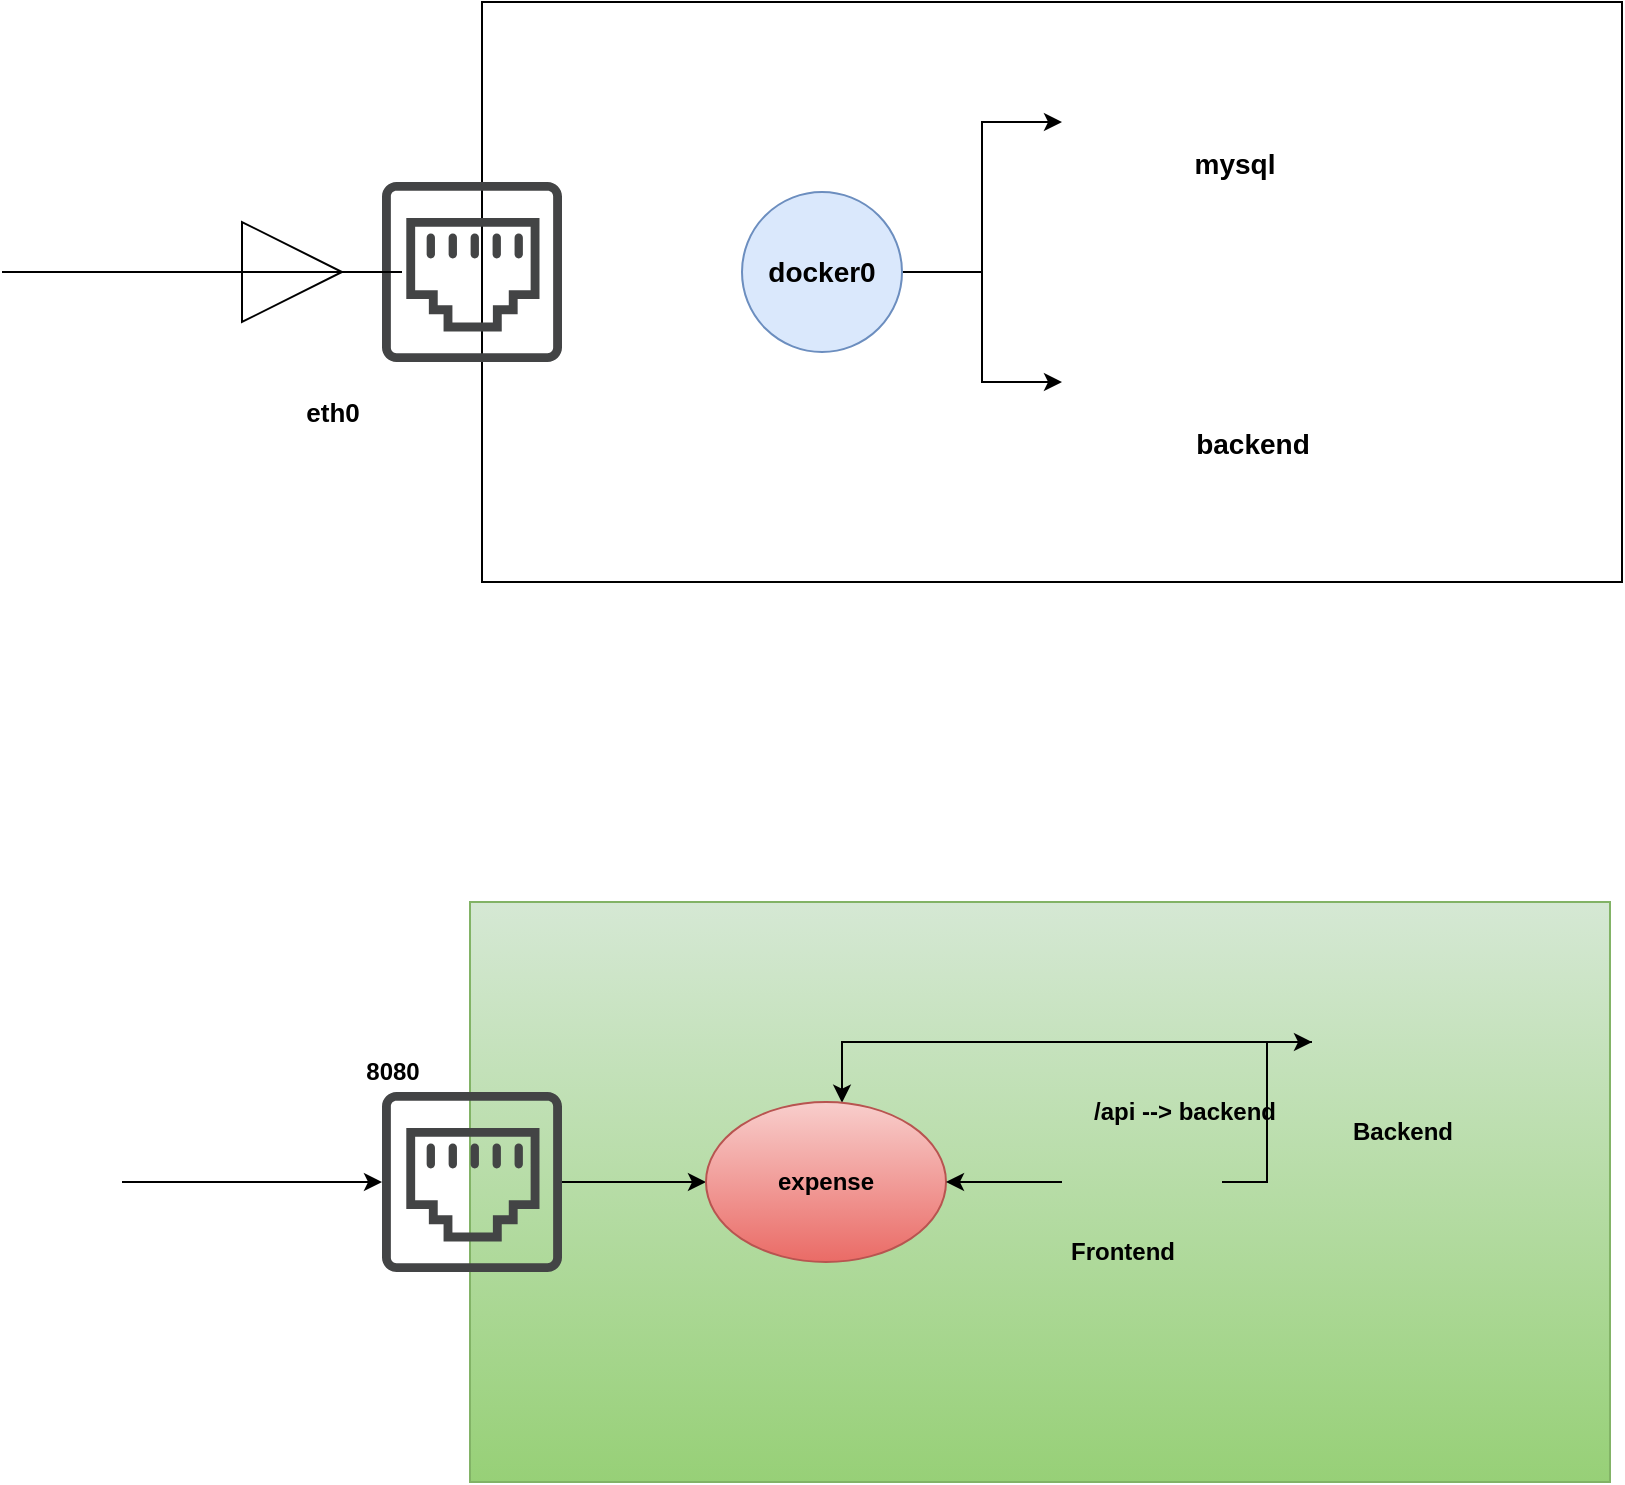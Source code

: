 <mxfile version="24.7.5">
  <diagram name="Page-1" id="2Jfo-YCxpmQzHSEy92yM">
    <mxGraphModel dx="1985" dy="15" grid="0" gridSize="10" guides="1" tooltips="1" connect="1" arrows="1" fold="1" page="1" pageScale="1" pageWidth="850" pageHeight="1100" math="0" shadow="0">
      <root>
        <mxCell id="0" />
        <mxCell id="1" parent="0" />
        <mxCell id="USxUALuXqJRckhN38qnO-1" value="" style="group" vertex="1" connectable="0" parent="1">
          <mxGeometry x="20" y="1282" width="810" height="740" as="geometry" />
        </mxCell>
        <mxCell id="USxUALuXqJRckhN38qnO-2" value="" style="rounded=0;whiteSpace=wrap;html=1;" vertex="1" parent="USxUALuXqJRckhN38qnO-1">
          <mxGeometry x="240" width="570" height="290" as="geometry" />
        </mxCell>
        <mxCell id="USxUALuXqJRckhN38qnO-3" value="" style="sketch=0;pointerEvents=1;shadow=0;dashed=0;html=1;strokeColor=none;fillColor=#434445;aspect=fixed;labelPosition=center;verticalLabelPosition=bottom;verticalAlign=top;align=center;outlineConnect=0;shape=mxgraph.vvd.ethernet_port;" vertex="1" parent="USxUALuXqJRckhN38qnO-1">
          <mxGeometry x="190" y="90" width="90" height="90" as="geometry" />
        </mxCell>
        <mxCell id="USxUALuXqJRckhN38qnO-4" value="" style="pointerEvents=1;verticalLabelPosition=bottom;shadow=0;dashed=0;align=center;html=1;verticalAlign=top;shape=mxgraph.electrical.miscellaneous.cable_termination" vertex="1" parent="USxUALuXqJRckhN38qnO-1">
          <mxGeometry y="110" width="200" height="50" as="geometry" />
        </mxCell>
        <mxCell id="USxUALuXqJRckhN38qnO-5" value="&lt;b&gt;&lt;font style=&quot;font-size: 13px;&quot;&gt;eth0&lt;/font&gt;&lt;/b&gt;" style="text;html=1;align=center;verticalAlign=middle;resizable=0;points=[];autosize=1;strokeColor=none;fillColor=none;" vertex="1" parent="USxUALuXqJRckhN38qnO-1">
          <mxGeometry x="140" y="190" width="50" height="30" as="geometry" />
        </mxCell>
        <mxCell id="USxUALuXqJRckhN38qnO-6" style="edgeStyle=orthogonalEdgeStyle;rounded=0;orthogonalLoop=1;jettySize=auto;html=1;" edge="1" parent="USxUALuXqJRckhN38qnO-1" source="USxUALuXqJRckhN38qnO-8" target="USxUALuXqJRckhN38qnO-9">
          <mxGeometry relative="1" as="geometry" />
        </mxCell>
        <mxCell id="USxUALuXqJRckhN38qnO-7" style="edgeStyle=orthogonalEdgeStyle;rounded=0;orthogonalLoop=1;jettySize=auto;html=1;" edge="1" parent="USxUALuXqJRckhN38qnO-1" source="USxUALuXqJRckhN38qnO-8" target="USxUALuXqJRckhN38qnO-10">
          <mxGeometry relative="1" as="geometry" />
        </mxCell>
        <mxCell id="USxUALuXqJRckhN38qnO-8" value="&lt;b&gt;&lt;font style=&quot;font-size: 14px;&quot;&gt;docker0&lt;/font&gt;&lt;/b&gt;" style="ellipse;whiteSpace=wrap;html=1;aspect=fixed;fillColor=#dae8fc;strokeColor=#6c8ebf;" vertex="1" parent="USxUALuXqJRckhN38qnO-1">
          <mxGeometry x="370" y="95" width="80" height="80" as="geometry" />
        </mxCell>
        <mxCell id="USxUALuXqJRckhN38qnO-9" value="" style="shape=image;html=1;verticalAlign=top;verticalLabelPosition=bottom;labelBackgroundColor=#ffffff;imageAspect=0;aspect=fixed;image=https://cdn1.iconfinder.com/data/icons/unicons-line-vol-3/24/docker-128.png" vertex="1" parent="USxUALuXqJRckhN38qnO-1">
          <mxGeometry x="530" y="10" width="100" height="100" as="geometry" />
        </mxCell>
        <mxCell id="USxUALuXqJRckhN38qnO-10" value="" style="shape=image;html=1;verticalAlign=top;verticalLabelPosition=bottom;labelBackgroundColor=#ffffff;imageAspect=0;aspect=fixed;image=https://cdn1.iconfinder.com/data/icons/unicons-line-vol-3/24/docker-128.png" vertex="1" parent="USxUALuXqJRckhN38qnO-1">
          <mxGeometry x="530" y="140" width="100" height="100" as="geometry" />
        </mxCell>
        <mxCell id="USxUALuXqJRckhN38qnO-11" value="&lt;h2&gt;&lt;b&gt;&lt;font style=&quot;font-size: 14px;&quot;&gt;mysql&lt;/font&gt;&lt;/b&gt;&lt;/h2&gt;" style="text;html=1;align=center;verticalAlign=middle;resizable=0;points=[];autosize=1;strokeColor=none;fillColor=none;" vertex="1" parent="USxUALuXqJRckhN38qnO-1">
          <mxGeometry x="586" y="50" width="60" height="60" as="geometry" />
        </mxCell>
        <mxCell id="USxUALuXqJRckhN38qnO-12" value="&lt;h2&gt;&lt;b&gt;&lt;font style=&quot;font-size: 14px;&quot;&gt;backend&lt;/font&gt;&lt;/b&gt;&lt;/h2&gt;" style="text;html=1;align=center;verticalAlign=middle;resizable=0;points=[];autosize=1;strokeColor=none;fillColor=none;" vertex="1" parent="USxUALuXqJRckhN38qnO-1">
          <mxGeometry x="585" y="190" width="80" height="60" as="geometry" />
        </mxCell>
        <mxCell id="USxUALuXqJRckhN38qnO-13" value="" style="rounded=0;whiteSpace=wrap;html=1;fillColor=#d5e8d4;strokeColor=#82b366;gradientColor=#97d077;" vertex="1" parent="USxUALuXqJRckhN38qnO-1">
          <mxGeometry x="234" y="450" width="570" height="290" as="geometry" />
        </mxCell>
        <mxCell id="USxUALuXqJRckhN38qnO-14" style="edgeStyle=orthogonalEdgeStyle;rounded=0;orthogonalLoop=1;jettySize=auto;html=1;" edge="1" parent="USxUALuXqJRckhN38qnO-1" source="USxUALuXqJRckhN38qnO-15" target="USxUALuXqJRckhN38qnO-19">
          <mxGeometry relative="1" as="geometry" />
        </mxCell>
        <mxCell id="USxUALuXqJRckhN38qnO-15" value="" style="sketch=0;pointerEvents=1;shadow=0;dashed=0;html=1;strokeColor=none;fillColor=#434445;aspect=fixed;labelPosition=center;verticalLabelPosition=bottom;verticalAlign=top;align=center;outlineConnect=0;shape=mxgraph.vvd.ethernet_port;" vertex="1" parent="USxUALuXqJRckhN38qnO-1">
          <mxGeometry x="190" y="545" width="90" height="90" as="geometry" />
        </mxCell>
        <mxCell id="USxUALuXqJRckhN38qnO-16" value="&lt;b&gt;8080&lt;/b&gt;" style="text;html=1;align=center;verticalAlign=middle;resizable=0;points=[];autosize=1;strokeColor=none;fillColor=none;" vertex="1" parent="USxUALuXqJRckhN38qnO-1">
          <mxGeometry x="170" y="520" width="50" height="30" as="geometry" />
        </mxCell>
        <mxCell id="USxUALuXqJRckhN38qnO-17" style="edgeStyle=orthogonalEdgeStyle;rounded=0;orthogonalLoop=1;jettySize=auto;html=1;" edge="1" parent="USxUALuXqJRckhN38qnO-1" source="USxUALuXqJRckhN38qnO-18" target="USxUALuXqJRckhN38qnO-19">
          <mxGeometry relative="1" as="geometry">
            <Array as="points">
              <mxPoint x="420" y="520" />
            </Array>
          </mxGeometry>
        </mxCell>
        <mxCell id="USxUALuXqJRckhN38qnO-18" value="" style="shape=image;html=1;verticalAlign=top;verticalLabelPosition=bottom;labelBackgroundColor=#ffffff;imageAspect=0;aspect=fixed;image=https://cdn1.iconfinder.com/data/icons/unicons-line-vol-3/24/docker-128.png" vertex="1" parent="USxUALuXqJRckhN38qnO-1">
          <mxGeometry x="655" y="480" width="80" height="80" as="geometry" />
        </mxCell>
        <mxCell id="USxUALuXqJRckhN38qnO-19" value="&lt;b&gt;expense&lt;/b&gt;" style="ellipse;whiteSpace=wrap;html=1;fillColor=#f8cecc;gradientColor=#ea6b66;strokeColor=#b85450;" vertex="1" parent="USxUALuXqJRckhN38qnO-1">
          <mxGeometry x="352" y="550" width="120" height="80" as="geometry" />
        </mxCell>
        <mxCell id="USxUALuXqJRckhN38qnO-20" value="" style="endArrow=classic;html=1;rounded=0;" edge="1" parent="USxUALuXqJRckhN38qnO-1" target="USxUALuXqJRckhN38qnO-15">
          <mxGeometry width="50" height="50" relative="1" as="geometry">
            <mxPoint x="60" y="590" as="sourcePoint" />
            <mxPoint x="540" y="540" as="targetPoint" />
          </mxGeometry>
        </mxCell>
        <mxCell id="USxUALuXqJRckhN38qnO-21" value="&lt;b&gt;Backend&lt;/b&gt;" style="text;html=1;align=center;verticalAlign=middle;resizable=0;points=[];autosize=1;strokeColor=none;fillColor=none;" vertex="1" parent="USxUALuXqJRckhN38qnO-1">
          <mxGeometry x="665" y="550" width="70" height="30" as="geometry" />
        </mxCell>
        <mxCell id="USxUALuXqJRckhN38qnO-22" style="edgeStyle=orthogonalEdgeStyle;rounded=0;orthogonalLoop=1;jettySize=auto;html=1;entryX=1;entryY=0.5;entryDx=0;entryDy=0;" edge="1" parent="USxUALuXqJRckhN38qnO-1" source="USxUALuXqJRckhN38qnO-24" target="USxUALuXqJRckhN38qnO-19">
          <mxGeometry relative="1" as="geometry" />
        </mxCell>
        <mxCell id="USxUALuXqJRckhN38qnO-23" style="edgeStyle=orthogonalEdgeStyle;rounded=0;orthogonalLoop=1;jettySize=auto;html=1;" edge="1" parent="USxUALuXqJRckhN38qnO-1" source="USxUALuXqJRckhN38qnO-24" target="USxUALuXqJRckhN38qnO-18">
          <mxGeometry relative="1" as="geometry" />
        </mxCell>
        <mxCell id="USxUALuXqJRckhN38qnO-24" value="" style="shape=image;html=1;verticalAlign=top;verticalLabelPosition=bottom;labelBackgroundColor=#ffffff;imageAspect=0;aspect=fixed;image=https://cdn1.iconfinder.com/data/icons/unicons-line-vol-3/24/docker-128.png" vertex="1" parent="USxUALuXqJRckhN38qnO-1">
          <mxGeometry x="530" y="550" width="80" height="80" as="geometry" />
        </mxCell>
        <mxCell id="USxUALuXqJRckhN38qnO-25" value="&lt;b&gt;Frontend&lt;/b&gt;" style="text;html=1;align=center;verticalAlign=middle;resizable=0;points=[];autosize=1;strokeColor=none;fillColor=none;" vertex="1" parent="USxUALuXqJRckhN38qnO-1">
          <mxGeometry x="520" y="610" width="80" height="30" as="geometry" />
        </mxCell>
        <mxCell id="USxUALuXqJRckhN38qnO-26" value="&lt;b&gt;/api --&amp;gt; backend&lt;/b&gt;" style="text;html=1;align=center;verticalAlign=middle;resizable=0;points=[];autosize=1;strokeColor=none;fillColor=none;" vertex="1" parent="USxUALuXqJRckhN38qnO-1">
          <mxGeometry x="536" y="540" width="110" height="30" as="geometry" />
        </mxCell>
      </root>
    </mxGraphModel>
  </diagram>
</mxfile>
